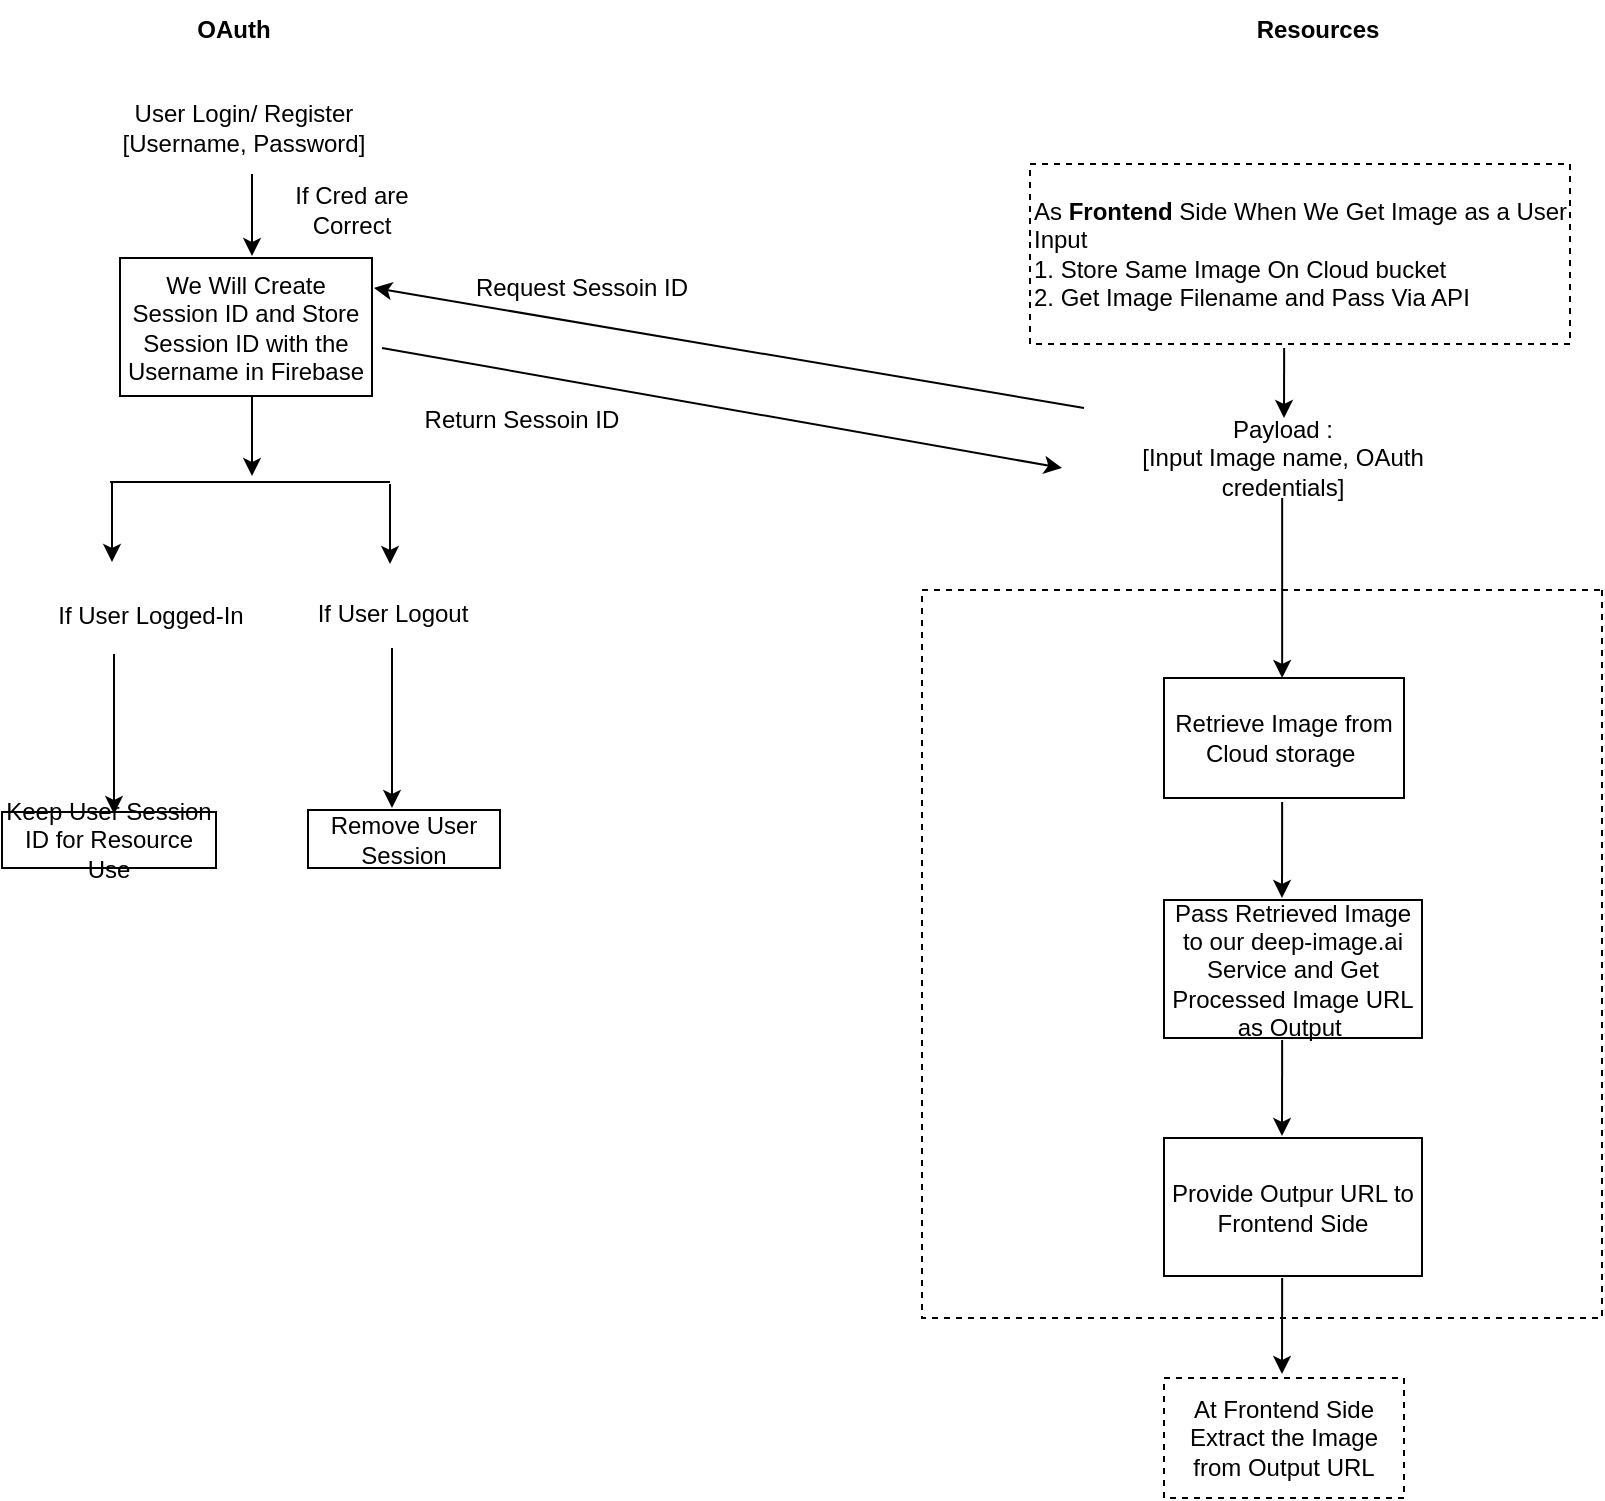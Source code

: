 <mxfile version="26.0.10">
  <diagram name="Page-1" id="K4-uMQUCCdzaDDjiR1Aa">
    <mxGraphModel dx="2247" dy="1954" grid="1" gridSize="10" guides="1" tooltips="1" connect="1" arrows="1" fold="1" page="1" pageScale="1" pageWidth="827" pageHeight="1169" math="0" shadow="0">
      <root>
        <mxCell id="0" />
        <mxCell id="1" parent="0" />
        <mxCell id="S0pkvh6AxldaCvJyQXTE-1" value="" style="rounded=0;whiteSpace=wrap;html=1;direction=south;dashed=1;" vertex="1" parent="1">
          <mxGeometry x="270" y="156" width="340" height="364" as="geometry" />
        </mxCell>
        <mxCell id="S0pkvh6AxldaCvJyQXTE-2" value="Payload :&lt;div&gt;[Input Image name, OAuth credentials]&lt;/div&gt;" style="text;html=1;align=center;verticalAlign=middle;whiteSpace=wrap;rounded=0;" vertex="1" parent="1">
          <mxGeometry x="351" y="75" width="199" height="30" as="geometry" />
        </mxCell>
        <mxCell id="S0pkvh6AxldaCvJyQXTE-4" value="" style="endArrow=classic;html=1;rounded=0;" edge="1" parent="1">
          <mxGeometry width="50" height="50" relative="1" as="geometry">
            <mxPoint x="450.08" y="110" as="sourcePoint" />
            <mxPoint x="450.08" y="200" as="targetPoint" />
          </mxGeometry>
        </mxCell>
        <mxCell id="S0pkvh6AxldaCvJyQXTE-5" value="Retrieve Image from Cloud storage&amp;nbsp;" style="rounded=0;whiteSpace=wrap;html=1;" vertex="1" parent="1">
          <mxGeometry x="391" y="200" width="120" height="60" as="geometry" />
        </mxCell>
        <mxCell id="S0pkvh6AxldaCvJyQXTE-6" value="As &lt;b&gt;Frontend&lt;/b&gt; Side When We Get Image as a User Input&lt;div&gt;1. Store Same Image On Cloud bucket&lt;/div&gt;&lt;div&gt;2. Get Image Filename and Pass Via API&lt;/div&gt;" style="rounded=0;whiteSpace=wrap;html=1;align=left;dashed=1;" vertex="1" parent="1">
          <mxGeometry x="324" y="-57" width="270" height="90" as="geometry" />
        </mxCell>
        <mxCell id="S0pkvh6AxldaCvJyQXTE-7" value="" style="endArrow=classic;html=1;rounded=0;" edge="1" parent="1">
          <mxGeometry width="50" height="50" relative="1" as="geometry">
            <mxPoint x="451.08" y="35" as="sourcePoint" />
            <mxPoint x="451" y="70" as="targetPoint" />
          </mxGeometry>
        </mxCell>
        <mxCell id="S0pkvh6AxldaCvJyQXTE-8" value="" style="endArrow=classic;html=1;rounded=0;" edge="1" parent="1">
          <mxGeometry width="50" height="50" relative="1" as="geometry">
            <mxPoint x="450.08" y="262" as="sourcePoint" />
            <mxPoint x="450" y="310" as="targetPoint" />
          </mxGeometry>
        </mxCell>
        <mxCell id="S0pkvh6AxldaCvJyQXTE-9" value="Pass Retrieved Image to our deep-image.ai Service and Get Processed Image URL as Output&amp;nbsp;" style="rounded=0;whiteSpace=wrap;html=1;" vertex="1" parent="1">
          <mxGeometry x="391" y="311" width="129" height="69" as="geometry" />
        </mxCell>
        <mxCell id="S0pkvh6AxldaCvJyQXTE-10" value="" style="endArrow=classic;html=1;rounded=0;" edge="1" parent="1">
          <mxGeometry width="50" height="50" relative="1" as="geometry">
            <mxPoint x="450.08" y="381" as="sourcePoint" />
            <mxPoint x="450" y="429" as="targetPoint" />
          </mxGeometry>
        </mxCell>
        <mxCell id="S0pkvh6AxldaCvJyQXTE-11" value="Provide Outpur URL to Frontend Side" style="rounded=0;whiteSpace=wrap;html=1;" vertex="1" parent="1">
          <mxGeometry x="391" y="430" width="129" height="69" as="geometry" />
        </mxCell>
        <mxCell id="S0pkvh6AxldaCvJyQXTE-12" value="" style="endArrow=classic;html=1;rounded=0;" edge="1" parent="1">
          <mxGeometry width="50" height="50" relative="1" as="geometry">
            <mxPoint x="450.08" y="500" as="sourcePoint" />
            <mxPoint x="450" y="548" as="targetPoint" />
          </mxGeometry>
        </mxCell>
        <mxCell id="S0pkvh6AxldaCvJyQXTE-13" value="At Frontend Side Extract the Image from Output URL" style="rounded=0;whiteSpace=wrap;html=1;dashed=1;" vertex="1" parent="1">
          <mxGeometry x="391" y="550" width="120" height="60" as="geometry" />
        </mxCell>
        <mxCell id="S0pkvh6AxldaCvJyQXTE-14" value="&lt;b&gt;Resources&lt;/b&gt;" style="text;html=1;align=center;verticalAlign=middle;whiteSpace=wrap;rounded=0;" vertex="1" parent="1">
          <mxGeometry x="438" y="-139" width="60" height="30" as="geometry" />
        </mxCell>
        <mxCell id="S0pkvh6AxldaCvJyQXTE-15" value="&lt;b&gt;OAuth&lt;/b&gt;" style="text;html=1;align=center;verticalAlign=middle;whiteSpace=wrap;rounded=0;" vertex="1" parent="1">
          <mxGeometry x="-104" y="-139" width="60" height="30" as="geometry" />
        </mxCell>
        <mxCell id="S0pkvh6AxldaCvJyQXTE-16" value="User Login/ Register&lt;div&gt;[Username, Password]&lt;/div&gt;" style="text;html=1;align=center;verticalAlign=middle;whiteSpace=wrap;rounded=0;" vertex="1" parent="1">
          <mxGeometry x="-134" y="-90" width="130" height="30" as="geometry" />
        </mxCell>
        <mxCell id="S0pkvh6AxldaCvJyQXTE-17" value="" style="endArrow=classic;html=1;rounded=0;" edge="1" parent="1">
          <mxGeometry width="50" height="50" relative="1" as="geometry">
            <mxPoint x="-65" y="-52" as="sourcePoint" />
            <mxPoint x="-65" y="-11" as="targetPoint" />
          </mxGeometry>
        </mxCell>
        <mxCell id="S0pkvh6AxldaCvJyQXTE-20" value="If Cred are Correct" style="text;html=1;align=center;verticalAlign=middle;whiteSpace=wrap;rounded=0;" vertex="1" parent="1">
          <mxGeometry x="-65" y="-49" width="100" height="30" as="geometry" />
        </mxCell>
        <mxCell id="S0pkvh6AxldaCvJyQXTE-21" value="We Will Create Session ID and Store Session ID with the Username in Firebase" style="rounded=0;whiteSpace=wrap;html=1;" vertex="1" parent="1">
          <mxGeometry x="-131" y="-10" width="126" height="69" as="geometry" />
        </mxCell>
        <mxCell id="S0pkvh6AxldaCvJyQXTE-22" value="" style="endArrow=classic;html=1;rounded=0;" edge="1" parent="1">
          <mxGeometry width="50" height="50" relative="1" as="geometry">
            <mxPoint x="-65" y="59" as="sourcePoint" />
            <mxPoint x="-65" y="99" as="targetPoint" />
          </mxGeometry>
        </mxCell>
        <mxCell id="S0pkvh6AxldaCvJyQXTE-23" value="" style="endArrow=none;html=1;rounded=0;" edge="1" parent="1">
          <mxGeometry width="50" height="50" relative="1" as="geometry">
            <mxPoint x="-136" y="102" as="sourcePoint" />
            <mxPoint x="4" y="102" as="targetPoint" />
          </mxGeometry>
        </mxCell>
        <mxCell id="S0pkvh6AxldaCvJyQXTE-24" value="" style="endArrow=classic;html=1;rounded=0;" edge="1" parent="1">
          <mxGeometry width="50" height="50" relative="1" as="geometry">
            <mxPoint x="-135" y="102" as="sourcePoint" />
            <mxPoint x="-135" y="142" as="targetPoint" />
          </mxGeometry>
        </mxCell>
        <mxCell id="S0pkvh6AxldaCvJyQXTE-25" value="" style="endArrow=classic;html=1;rounded=0;" edge="1" parent="1">
          <mxGeometry width="50" height="50" relative="1" as="geometry">
            <mxPoint x="4" y="103" as="sourcePoint" />
            <mxPoint x="4" y="143" as="targetPoint" />
          </mxGeometry>
        </mxCell>
        <mxCell id="S0pkvh6AxldaCvJyQXTE-26" value="" style="endArrow=classic;html=1;rounded=0;" edge="1" parent="1">
          <mxGeometry width="50" height="50" relative="1" as="geometry">
            <mxPoint y="35" as="sourcePoint" />
            <mxPoint x="340" y="95" as="targetPoint" />
          </mxGeometry>
        </mxCell>
        <mxCell id="S0pkvh6AxldaCvJyQXTE-27" value="" style="endArrow=classic;html=1;rounded=0;entryX=1.008;entryY=0.362;entryDx=0;entryDy=0;entryPerimeter=0;exitX=0;exitY=0;exitDx=0;exitDy=0;" edge="1" parent="1">
          <mxGeometry width="50" height="50" relative="1" as="geometry">
            <mxPoint x="351.0" y="65" as="sourcePoint" />
            <mxPoint x="-3.992" y="4.978" as="targetPoint" />
          </mxGeometry>
        </mxCell>
        <mxCell id="S0pkvh6AxldaCvJyQXTE-32" value="Return Sessoin ID" style="text;html=1;align=center;verticalAlign=middle;whiteSpace=wrap;rounded=0;rotation=0;" vertex="1" parent="1">
          <mxGeometry y="55" width="140" height="31" as="geometry" />
        </mxCell>
        <mxCell id="S0pkvh6AxldaCvJyQXTE-33" value="If User Logout" style="text;html=1;align=center;verticalAlign=middle;whiteSpace=wrap;rounded=0;" vertex="1" parent="1">
          <mxGeometry x="-42" y="153" width="95" height="30" as="geometry" />
        </mxCell>
        <mxCell id="S0pkvh6AxldaCvJyQXTE-34" value="If User Logged-In" style="text;html=1;align=center;verticalAlign=middle;whiteSpace=wrap;rounded=0;" vertex="1" parent="1">
          <mxGeometry x="-163" y="154" width="95" height="30" as="geometry" />
        </mxCell>
        <mxCell id="S0pkvh6AxldaCvJyQXTE-35" value="" style="endArrow=classic;html=1;rounded=0;" edge="1" parent="1">
          <mxGeometry width="50" height="50" relative="1" as="geometry">
            <mxPoint x="-134" y="188" as="sourcePoint" />
            <mxPoint x="-134" y="268" as="targetPoint" />
          </mxGeometry>
        </mxCell>
        <mxCell id="S0pkvh6AxldaCvJyQXTE-36" value="" style="endArrow=classic;html=1;rounded=0;" edge="1" parent="1">
          <mxGeometry width="50" height="50" relative="1" as="geometry">
            <mxPoint x="5" y="185" as="sourcePoint" />
            <mxPoint x="5" y="265" as="targetPoint" />
          </mxGeometry>
        </mxCell>
        <mxCell id="S0pkvh6AxldaCvJyQXTE-37" value="Remove User Session" style="rounded=0;whiteSpace=wrap;html=1;" vertex="1" parent="1">
          <mxGeometry x="-37" y="266" width="96" height="29" as="geometry" />
        </mxCell>
        <mxCell id="S0pkvh6AxldaCvJyQXTE-38" value="Keep User Session ID for Resource Use" style="rounded=0;whiteSpace=wrap;html=1;" vertex="1" parent="1">
          <mxGeometry x="-190" y="267" width="107" height="28" as="geometry" />
        </mxCell>
        <mxCell id="S0pkvh6AxldaCvJyQXTE-39" value="Request Sessoin ID" style="text;html=1;align=center;verticalAlign=middle;whiteSpace=wrap;rounded=0;rotation=0;" vertex="1" parent="1">
          <mxGeometry x="30" y="-11" width="140" height="31" as="geometry" />
        </mxCell>
      </root>
    </mxGraphModel>
  </diagram>
</mxfile>
